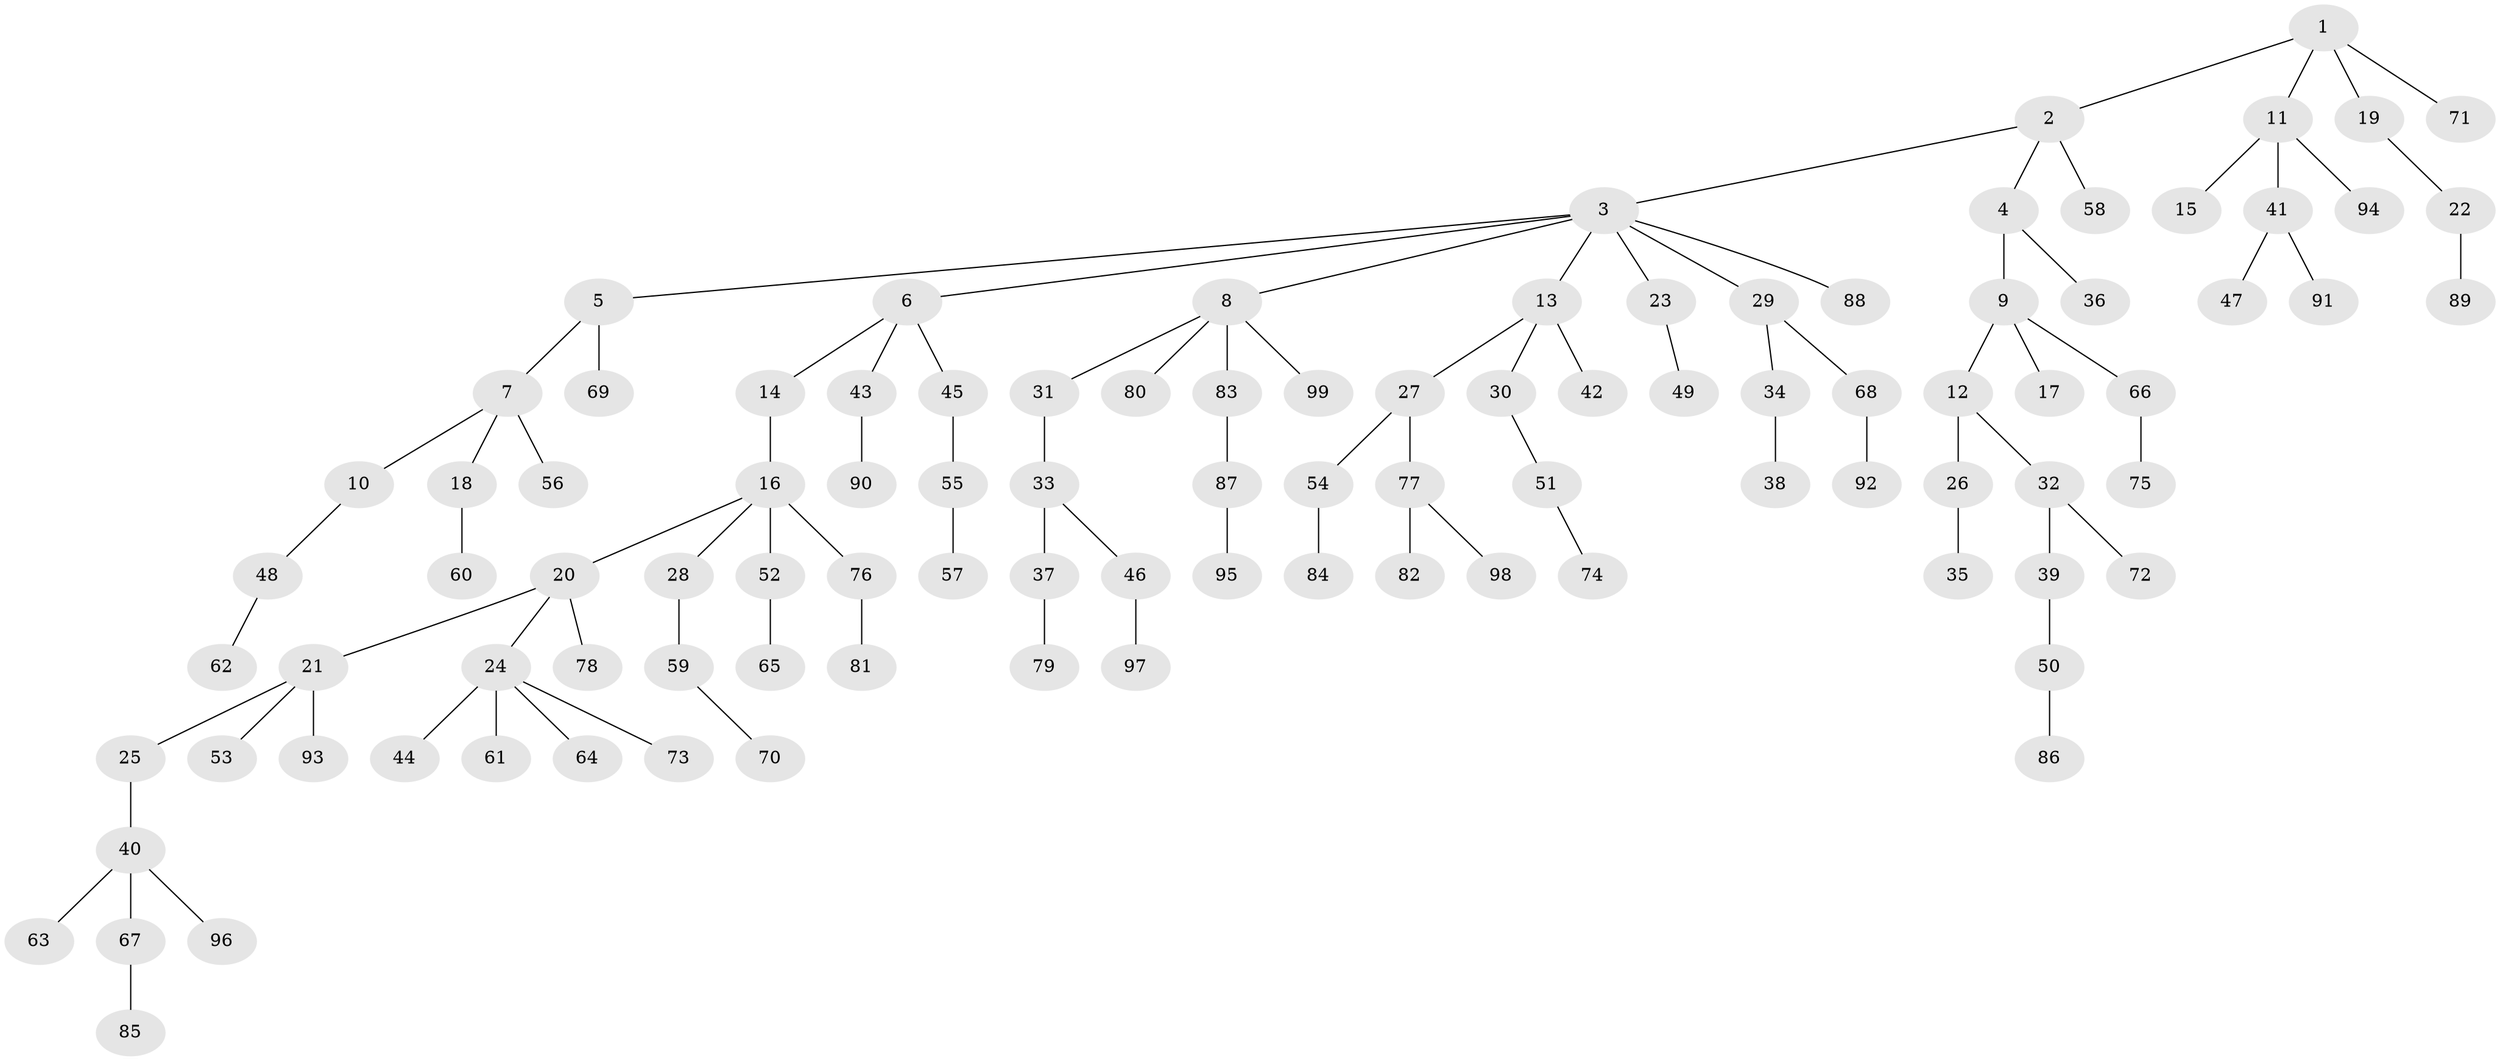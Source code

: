 // coarse degree distribution, {3: 0.23076923076923078, 7: 0.019230769230769232, 2: 0.19230769230769232, 4: 0.038461538461538464, 5: 0.019230769230769232, 1: 0.5}
// Generated by graph-tools (version 1.1) at 2025/51/03/04/25 22:51:43]
// undirected, 99 vertices, 98 edges
graph export_dot {
  node [color=gray90,style=filled];
  1;
  2;
  3;
  4;
  5;
  6;
  7;
  8;
  9;
  10;
  11;
  12;
  13;
  14;
  15;
  16;
  17;
  18;
  19;
  20;
  21;
  22;
  23;
  24;
  25;
  26;
  27;
  28;
  29;
  30;
  31;
  32;
  33;
  34;
  35;
  36;
  37;
  38;
  39;
  40;
  41;
  42;
  43;
  44;
  45;
  46;
  47;
  48;
  49;
  50;
  51;
  52;
  53;
  54;
  55;
  56;
  57;
  58;
  59;
  60;
  61;
  62;
  63;
  64;
  65;
  66;
  67;
  68;
  69;
  70;
  71;
  72;
  73;
  74;
  75;
  76;
  77;
  78;
  79;
  80;
  81;
  82;
  83;
  84;
  85;
  86;
  87;
  88;
  89;
  90;
  91;
  92;
  93;
  94;
  95;
  96;
  97;
  98;
  99;
  1 -- 2;
  1 -- 11;
  1 -- 19;
  1 -- 71;
  2 -- 3;
  2 -- 4;
  2 -- 58;
  3 -- 5;
  3 -- 6;
  3 -- 8;
  3 -- 13;
  3 -- 23;
  3 -- 29;
  3 -- 88;
  4 -- 9;
  4 -- 36;
  5 -- 7;
  5 -- 69;
  6 -- 14;
  6 -- 43;
  6 -- 45;
  7 -- 10;
  7 -- 18;
  7 -- 56;
  8 -- 31;
  8 -- 80;
  8 -- 83;
  8 -- 99;
  9 -- 12;
  9 -- 17;
  9 -- 66;
  10 -- 48;
  11 -- 15;
  11 -- 41;
  11 -- 94;
  12 -- 26;
  12 -- 32;
  13 -- 27;
  13 -- 30;
  13 -- 42;
  14 -- 16;
  16 -- 20;
  16 -- 28;
  16 -- 52;
  16 -- 76;
  18 -- 60;
  19 -- 22;
  20 -- 21;
  20 -- 24;
  20 -- 78;
  21 -- 25;
  21 -- 53;
  21 -- 93;
  22 -- 89;
  23 -- 49;
  24 -- 44;
  24 -- 61;
  24 -- 64;
  24 -- 73;
  25 -- 40;
  26 -- 35;
  27 -- 54;
  27 -- 77;
  28 -- 59;
  29 -- 34;
  29 -- 68;
  30 -- 51;
  31 -- 33;
  32 -- 39;
  32 -- 72;
  33 -- 37;
  33 -- 46;
  34 -- 38;
  37 -- 79;
  39 -- 50;
  40 -- 63;
  40 -- 67;
  40 -- 96;
  41 -- 47;
  41 -- 91;
  43 -- 90;
  45 -- 55;
  46 -- 97;
  48 -- 62;
  50 -- 86;
  51 -- 74;
  52 -- 65;
  54 -- 84;
  55 -- 57;
  59 -- 70;
  66 -- 75;
  67 -- 85;
  68 -- 92;
  76 -- 81;
  77 -- 82;
  77 -- 98;
  83 -- 87;
  87 -- 95;
}
